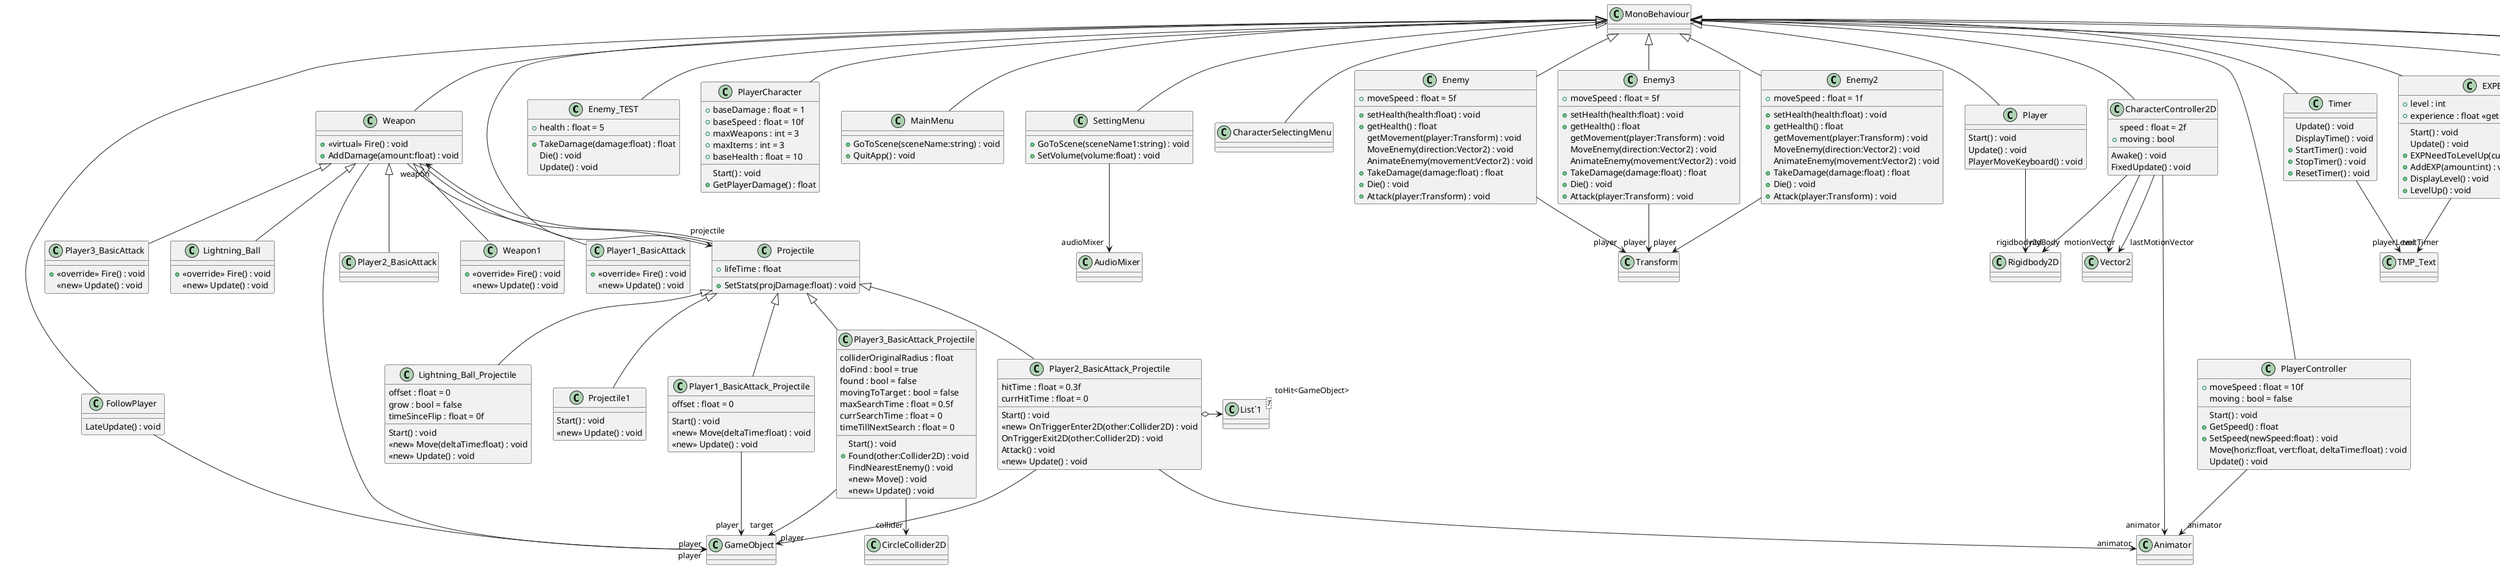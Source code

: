 @startuml
class Enemy_TEST {
    + health : float = 5
    + TakeDamage(damage:float) : float
    Die() : void
    Update() : void
}
MonoBehaviour <|-- Enemy_TEST
class PlayerCharacter {
    + baseDamage : float = 1
    + baseSpeed : float = 10f
    + maxWeapons : int = 3
    + maxItems : int = 3
    + baseHealth : float = 10
    Start() : void
    + GetPlayerDamage() : float
}
MonoBehaviour <|-- PlayerCharacter
class MainMenu {
    + GoToScene(sceneName:string) : void
    + QuitApp() : void
}
MonoBehaviour <|-- MainMenu
class SettingMenu {
    + GoToScene(sceneName1:string) : void
    + SetVolume(volume:float) : void
}
MonoBehaviour <|-- SettingMenu
SettingMenu --> "audioMixer" AudioMixer
class FollowPlayer {
    LateUpdate() : void
}
MonoBehaviour <|-- FollowPlayer
FollowPlayer --> "player" GameObject
class CharacterSelectingMenu {
}
MonoBehaviour <|-- CharacterSelectingMenu
class Enemy3 {
    + moveSpeed : float = 5f
    + setHealth(health:float) : void
    + getHealth() : float
    getMovement(player:Transform) : void
    MoveEnemy(direction:Vector2) : void
    AnimateEnemy(movement:Vector2) : void
    + TakeDamage(damage:float) : float
    + Die() : void
    + Attack(player:Transform) : void
}
MonoBehaviour <|-- Enemy3
Enemy3 --> "player" Transform
class CharacterController2D {
    speed : float = 2f
    + moving : bool
    Awake() : void
    FixedUpdate() : void
}
MonoBehaviour <|-- CharacterController2D
CharacterController2D --> "rigidbody2d" Rigidbody2D
CharacterController2D --> "motionVector" Vector2
CharacterController2D --> "lastMotionVector" Vector2
CharacterController2D --> "animator" Animator
class EXPBAR {
    + level : int
    + experience : float <<get>>
    Start() : void
    Update() : void
    + EXPNeedToLevelUp(currentLevel:int) : int
    + AddEXP(amount:int) : void
    + DisplayLevel() : void
    + LevelUp() : void
}
MonoBehaviour <|-- EXPBAR
EXPBAR --> "playerLevel" TMP_Text
EXPBAR --> "slider" Slider
class HealthBar {
    + maxHealth : float
    + health : float
    Start() : void
    Update() : void
    + TakeDamge(damage:float) : void
    + Heal(healing:float) : void
    + Die() : void
}
MonoBehaviour <|-- HealthBar
HealthBar --> "healthbar" Slider
class PlayerController {
    + moveSpeed : float = 10f
    moving : bool = false
    Start() : void
    + GetSpeed() : float
    + SetSpeed(newSpeed:float) : void
    Move(horiz:float, vert:float, deltaTime:float) : void
    Update() : void
}
MonoBehaviour <|-- PlayerController
PlayerController --> "animator" Animator
class Player {
    Start() : void
    Update() : void
    PlayerMoveKeyboard() : void
}
MonoBehaviour <|-- Player
Player --> "myBody" Rigidbody2D
class Enemy2 {
    + moveSpeed : float = 1f
    + setHealth(health:float) : void
    + getHealth() : float
    getMovement(player:Transform) : void
    MoveEnemy(direction:Vector2) : void
    AnimateEnemy(movement:Vector2) : void
    + TakeDamage(damage:float) : float
    + Die() : void
    + Attack(player:Transform) : void
}
MonoBehaviour <|-- Enemy2
Enemy2 --> "player" Transform
class EnemySpawner {
    Start() : void
    Update() : void
}
MonoBehaviour <|-- EnemySpawner
class Enemy {
    + moveSpeed : float = 5f
    + setHealth(health:float) : void
    + getHealth() : float
    getMovement(player:Transform) : void
    MoveEnemy(direction:Vector2) : void
    AnimateEnemy(movement:Vector2) : void
    + TakeDamage(damage:float) : float
    + Die() : void
    + Attack(player:Transform) : void
}
MonoBehaviour <|-- Enemy
Enemy --> "player" Transform
class Timer {
    Update() : void
    DisplayTime() : void
    + StartTimer() : void
    + StopTimer() : void
    + ResetTimer() : void
}
MonoBehaviour <|-- Timer
Timer --> "textTimer" TMP_Text
class Lightning_Ball {
    + <<override>> Fire() : void
    <<new>> Update() : void
}
Weapon <|-- Lightning_Ball
class Player3_BasicAttack_Projectile {
    colliderOriginalRadius : float
    doFind : bool = true
    found : bool = false
    movingToTarget : bool = false
    maxSearchTime : float = 0.5f
    currSearchTime : float = 0
    timeTillNextSearch : float = 0
    Start() : void
    + Found(other:Collider2D) : void
    FindNearestEnemy() : void
    <<new>> Move() : void
    <<new>> Update() : void
}
Projectile <|-- Player3_BasicAttack_Projectile
Player3_BasicAttack_Projectile --> "collider" CircleCollider2D
Player3_BasicAttack_Projectile --> "target" GameObject
class Player1_BasicAttack_Projectile {
    offset : float = 0
    Start() : void
    <<new>> Move(deltaTime:float) : void
    <<new>> Update() : void
}
Projectile <|-- Player1_BasicAttack_Projectile
Player1_BasicAttack_Projectile --> "player" GameObject
class Lightning_Ball_Projectile {
    offset : float = 0
    Start() : void
    grow : bool = false
    timeSinceFlip : float = 0f
    <<new>> Move(deltaTime:float) : void
    <<new>> Update() : void
}
Projectile <|-- Lightning_Ball_Projectile
class Weapon {
    + <<virtual>> Fire() : void
    + AddDamage(amount:float) : void
}
MonoBehaviour <|-- Weapon
Weapon --> "player" GameObject
Weapon --> "projectile" Projectile
class Player2_BasicAttack {
}
Weapon <|-- Player2_BasicAttack
class Projectile {
    + lifeTime : float
    + SetStats(projDamage:float) : void
}
MonoBehaviour <|-- Projectile
Projectile --> "weapon" Weapon
class Player2_BasicAttack_Projectile {
    hitTime : float = 0.3f
    currHitTime : float = 0
    Start() : void
    <<new>> OnTriggerEnter2D(other:Collider2D) : void
    OnTriggerExit2D(other:Collider2D) : void
    Attack() : void
    <<new>> Update() : void
}
class "List`1"<T> {
}
Projectile <|-- Player2_BasicAttack_Projectile
Player2_BasicAttack_Projectile --> "player" GameObject
Player2_BasicAttack_Projectile --> "animator" Animator
Player2_BasicAttack_Projectile o-> "toHit<GameObject>" "List`1"
class Weapon1 {
    + <<override>> Fire() : void
    <<new>> Update() : void
}
Weapon <|-- Weapon1
class Player3_BasicAttack_Collider {
}
MonoBehaviour <|-- Player3_BasicAttack_Collider
class Projectile1 {
    Start() : void
    <<new>> Update() : void
}
Projectile <|-- Projectile1
class Player1_BasicAttack {
    + <<override>> Fire() : void
    <<new>> Update() : void
}
Weapon <|-- Player1_BasicAttack
class Player3_BasicAttack {
    + <<override>> Fire() : void
    <<new>> Update() : void
}
Weapon <|-- Player3_BasicAttack
@enduml
